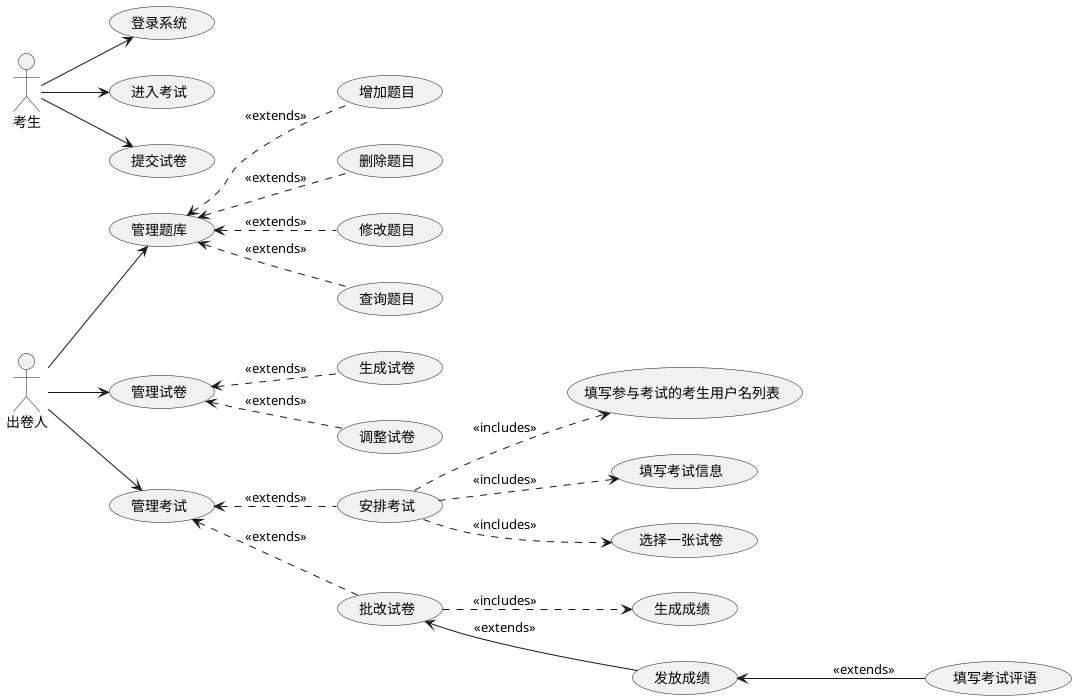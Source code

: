 @startuml
left to right direction

:出卷人: as testMaker

(管理题库) as manageQuestion
testMaker --> manageQuestion

manageQuestion <.. (增加题目): <<extends>>
manageQuestion <.. (删除题目): <<extends>>
manageQuestion <.. (修改题目): <<extends>>
manageQuestion <.. (查询题目): <<extends>>

(管理试卷) as managePaper
testMaker --> managePaper

managePaper <.. (生成试卷): <<extends>>
managePaper <.. (调整试卷): <<extends>>

(管理考试) as manageTest
testMaker --> manageTest

(安排考试) as makeTest
(批改试卷) as markPaper

manageTest <.. makeTest: <<extends>>
manageTest <.. markPaper: <<extends>>

makeTest ..> (填写参与考试的考生用户名列表): <<includes>>
makeTest ..> (填写考试信息): <<includes>>
makeTest ..> (选择一张试卷): <<includes>>

markPaper ..> (生成成绩): <<includes>>
markPaper <-- (发放成绩): <<extends>>
(发放成绩) <-- (填写考试评语): <<extends>>

:考生: as testActor

testActor --> (登录系统)
testActor --> (进入考试)
testActor --> (提交试卷)

@enduml
